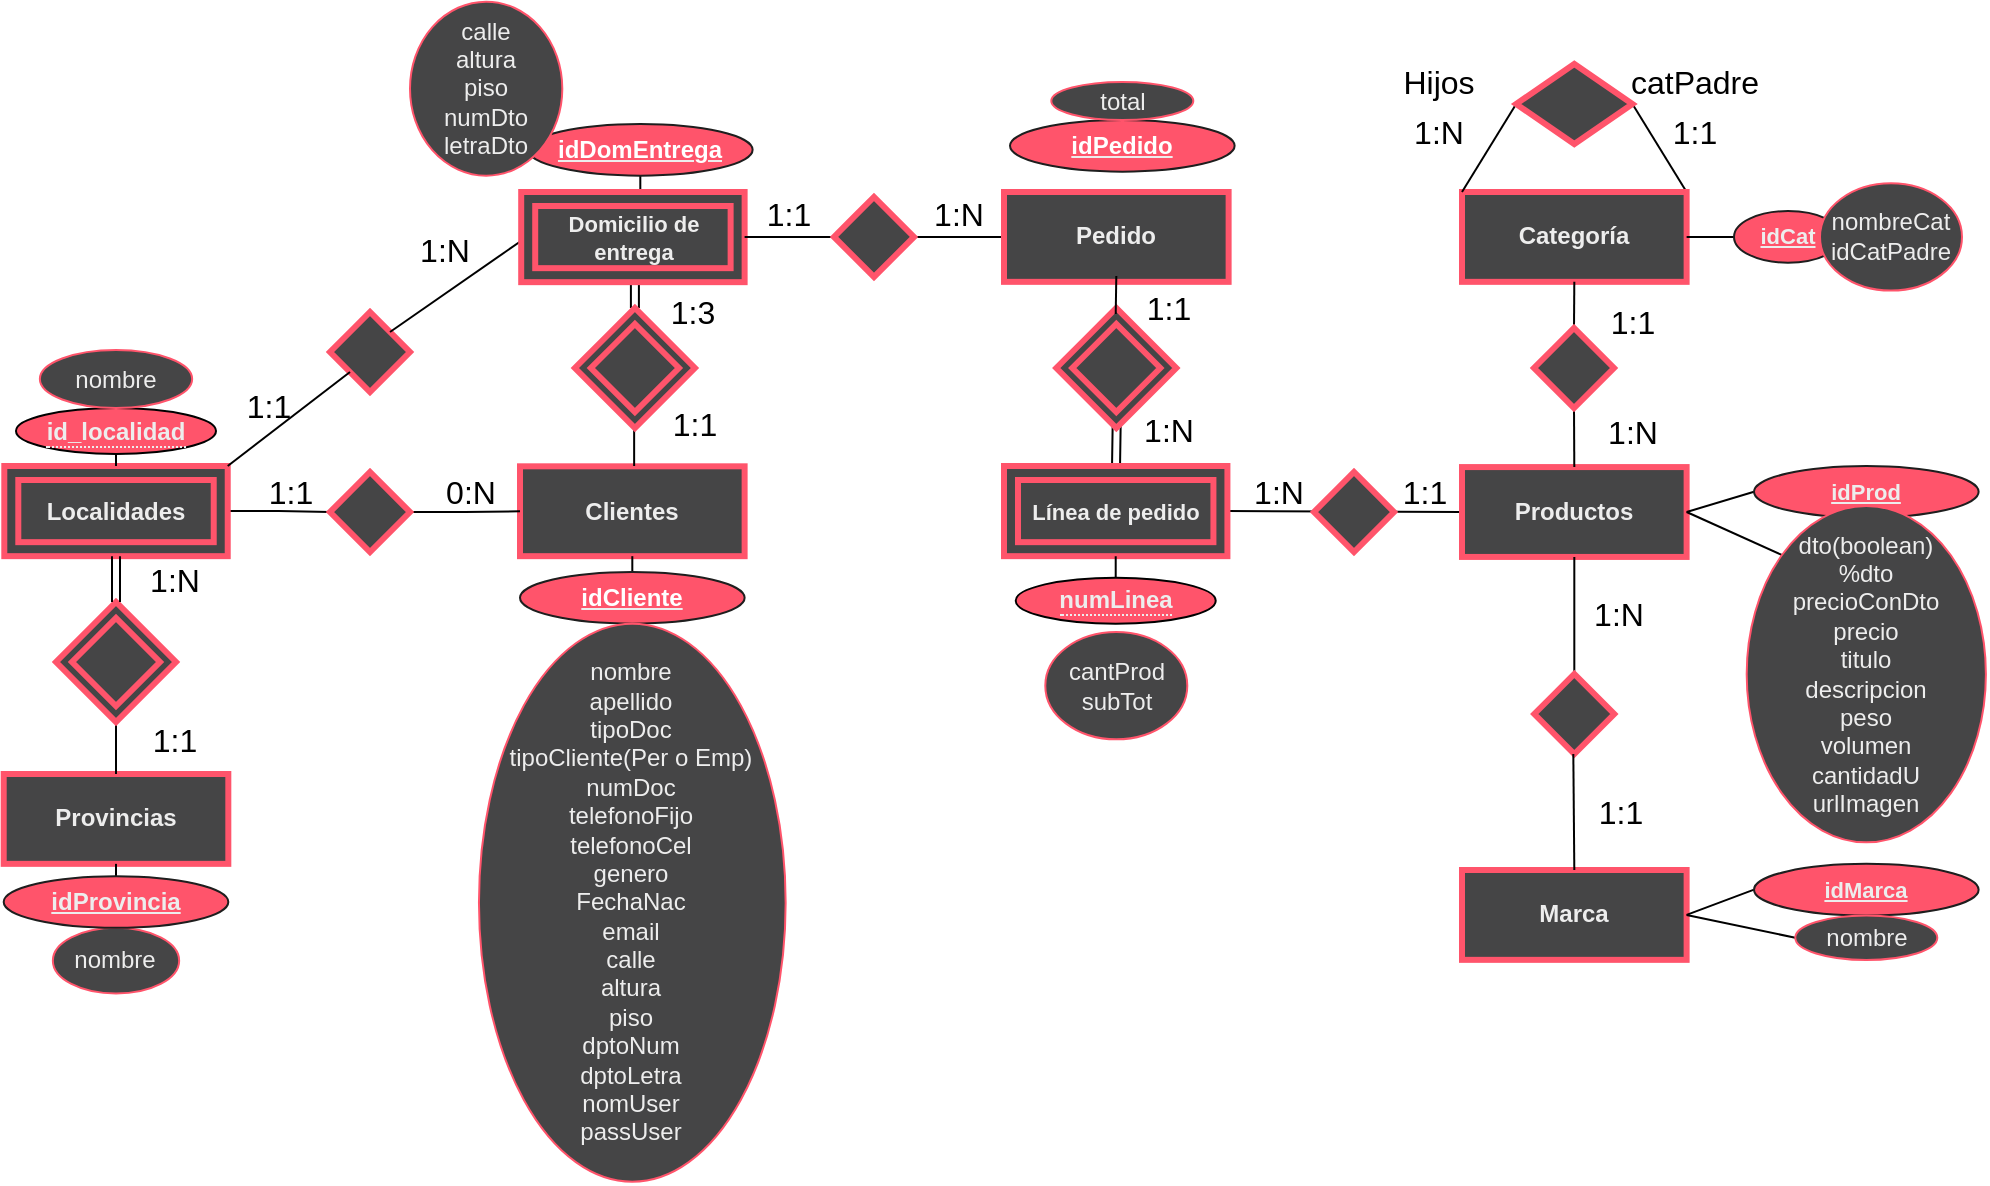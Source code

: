 <mxfile version="23.1.6" type="device">
  <diagram name="Page-1" id="M2evLXgnjlJVbUhyEMC4">
    <mxGraphModel dx="1311" dy="666" grid="0" gridSize="10" guides="1" tooltips="1" connect="1" arrows="1" fold="1" page="1" pageScale="1" pageWidth="1100" pageHeight="850" math="0" shadow="0">
      <root>
        <mxCell id="0" />
        <mxCell id="1" parent="0" />
        <mxCell id="ZMrxLnszQIQ_OBdzlYmU-119" style="edgeStyle=none;rounded=0;orthogonalLoop=1;jettySize=auto;html=1;exitX=0;exitY=0.5;exitDx=0;exitDy=0;entryX=1;entryY=0.5;entryDx=0;entryDy=0;strokeColor=default;strokeWidth=1;align=center;verticalAlign=middle;fontFamily=Helvetica;fontSize=11;fontColor=#EDEDED;fontStyle=4;labelBackgroundColor=none;endArrow=none;" edge="1" parent="1" source="ZMrxLnszQIQ_OBdzlYmU-66" target="ZMrxLnszQIQ_OBdzlYmU-106">
          <mxGeometry relative="1" as="geometry" />
        </mxCell>
        <mxCell id="ZMrxLnszQIQ_OBdzlYmU-110" value="" style="shape=link;html=1;rounded=0;strokeWidth=1;endArrow=none;endFill=0;exitX=0.5;exitY=0;exitDx=0;exitDy=0;entryX=0.5;entryY=1;entryDx=0;entryDy=0;" edge="1" parent="1">
          <mxGeometry relative="1" as="geometry">
            <mxPoint x="590" y="246" as="sourcePoint" />
            <mxPoint x="590.45" y="217" as="targetPoint" />
          </mxGeometry>
        </mxCell>
        <mxCell id="ZMrxLnszQIQ_OBdzlYmU-105" value="" style="shape=link;html=1;rounded=0;strokeWidth=1;endArrow=none;endFill=0;exitX=0.5;exitY=0;exitDx=0;exitDy=0;entryX=0.5;entryY=1;entryDx=0;entryDy=0;" edge="1" parent="1" source="ZMrxLnszQIQ_OBdzlYmU-104">
          <mxGeometry relative="1" as="geometry">
            <mxPoint x="450.45" y="226" as="sourcePoint" />
            <mxPoint x="349.45" y="137" as="targetPoint" />
          </mxGeometry>
        </mxCell>
        <mxCell id="ZMrxLnszQIQ_OBdzlYmU-12" value="Clientes" style="whiteSpace=wrap;html=1;align=center;labelBackgroundColor=none;fillColor=#454546;strokeWidth=3;fontStyle=1;strokeColor=#FF546B;fontColor=#EDEDED;perimeterSpacing=0;rounded=1;arcSize=0;" vertex="1" parent="1">
          <mxGeometry x="292" y="245.16" width="112.308" height="44.923" as="geometry" />
        </mxCell>
        <mxCell id="ZMrxLnszQIQ_OBdzlYmU-107" style="edgeStyle=none;rounded=0;orthogonalLoop=1;jettySize=auto;html=1;exitX=0.5;exitY=0;exitDx=0;exitDy=0;entryX=0.5;entryY=1;entryDx=0;entryDy=0;strokeColor=default;strokeWidth=1;align=center;verticalAlign=middle;fontFamily=Helvetica;fontSize=11;fontColor=#EDEDED;fontStyle=4;labelBackgroundColor=none;endArrow=none;" edge="1" parent="1" source="ZMrxLnszQIQ_OBdzlYmU-14" target="ZMrxLnszQIQ_OBdzlYmU-12">
          <mxGeometry relative="1" as="geometry" />
        </mxCell>
        <mxCell id="ZMrxLnszQIQ_OBdzlYmU-14" value="&lt;b&gt;&lt;font color=&quot;#ffffff&quot;&gt;idCliente&lt;/font&gt;&lt;/b&gt;" style="ellipse;whiteSpace=wrap;html=1;align=center;fontStyle=4;fillColor=#FF546B;strokeColor=#1E1E1E;fontColor=#EDEDED;" vertex="1" parent="1">
          <mxGeometry x="292" y="298" width="112.308" height="25.831" as="geometry" />
        </mxCell>
        <mxCell id="ZMrxLnszQIQ_OBdzlYmU-15" value="nombre&lt;br&gt;apellido&lt;br&gt;tipoDoc&lt;br&gt;tipoCliente(Per o Emp)&lt;br&gt;numDoc&lt;br&gt;telefonoFijo&lt;br&gt;telefonoCel&lt;br&gt;genero&lt;br&gt;FechaNac&lt;br&gt;email&lt;br&gt;calle&lt;br&gt;altura&lt;div&gt;piso&lt;/div&gt;&lt;div&gt;dptoNum&lt;/div&gt;&lt;div&gt;dptoLetra&lt;/div&gt;&lt;div&gt;nomUser&lt;/div&gt;&lt;div&gt;passUser&lt;/div&gt;" style="ellipse;whiteSpace=wrap;html=1;align=center;labelBackgroundColor=none;fillColor=#454546;strokeColor=#FF546B;fontColor=#EDEDED;labelBorderColor=none;strokeWidth=1;" vertex="1" parent="1">
          <mxGeometry x="271.48" y="323.83" width="153.35" height="279.04" as="geometry" />
        </mxCell>
        <mxCell id="ZMrxLnszQIQ_OBdzlYmU-16" value="Provincias" style="whiteSpace=wrap;html=1;align=center;labelBackgroundColor=none;fillColor=#454546;strokeWidth=3;fontStyle=1;strokeColor=#FF546B;fontColor=#EDEDED;perimeterSpacing=0;rounded=1;arcSize=0;" vertex="1" parent="1">
          <mxGeometry x="33.85" y="399" width="112.308" height="44.923" as="geometry" />
        </mxCell>
        <mxCell id="ZMrxLnszQIQ_OBdzlYmU-32" style="edgeStyle=orthogonalEdgeStyle;rounded=0;orthogonalLoop=1;jettySize=auto;html=1;exitX=1;exitY=0.5;exitDx=0;exitDy=0;entryX=0;entryY=0.5;entryDx=0;entryDy=0;endArrow=none;endFill=0;" edge="1" parent="1" source="ZMrxLnszQIQ_OBdzlYmU-17" target="ZMrxLnszQIQ_OBdzlYmU-31">
          <mxGeometry relative="1" as="geometry" />
        </mxCell>
        <mxCell id="ZMrxLnszQIQ_OBdzlYmU-17" value="Localidades" style="shape=ext;margin=3;double=1;whiteSpace=wrap;html=1;align=center;fillColor=#454546;strokeWidth=3;fontStyle=1;strokeColor=#FF546B;fontColor=#EDEDED;labelBackgroundColor=none;rounded=1;arcSize=0;" vertex="1" parent="1">
          <mxGeometry x="34.15" y="245" width="111.71" height="45.08" as="geometry" />
        </mxCell>
        <mxCell id="ZMrxLnszQIQ_OBdzlYmU-27" style="edgeStyle=orthogonalEdgeStyle;rounded=0;orthogonalLoop=1;jettySize=auto;html=1;exitX=0.5;exitY=1;exitDx=0;exitDy=0;entryX=0.5;entryY=0;entryDx=0;entryDy=0;endArrow=none;endFill=0;" edge="1" parent="1" source="ZMrxLnszQIQ_OBdzlYmU-18" target="ZMrxLnszQIQ_OBdzlYmU-16">
          <mxGeometry relative="1" as="geometry" />
        </mxCell>
        <mxCell id="ZMrxLnszQIQ_OBdzlYmU-18" value="" style="shape=rhombus;perimeter=rhombusPerimeter;whiteSpace=wrap;html=1;align=center;labelBackgroundColor=none;fillColor=#454546;fontStyle=1;strokeColor=#FF546B;fontColor=#EDEDED;strokeWidth=3;rounded=1;arcSize=0;double=1;" vertex="1" parent="1">
          <mxGeometry x="60" y="313" width="60" height="60" as="geometry" />
        </mxCell>
        <mxCell id="ZMrxLnszQIQ_OBdzlYmU-24" style="edgeStyle=orthogonalEdgeStyle;rounded=0;orthogonalLoop=1;jettySize=auto;html=1;exitX=0.5;exitY=1;exitDx=0;exitDy=0;entryX=0.5;entryY=0;entryDx=0;entryDy=0;endArrow=none;endFill=0;" edge="1" parent="1" source="ZMrxLnszQIQ_OBdzlYmU-19" target="ZMrxLnszQIQ_OBdzlYmU-17">
          <mxGeometry relative="1" as="geometry" />
        </mxCell>
        <mxCell id="ZMrxLnszQIQ_OBdzlYmU-19" value="&lt;span style=&quot;border-bottom: 1px dotted&quot;&gt;&lt;b&gt;id_localidad&lt;/b&gt;&lt;/span&gt;" style="ellipse;html=1;align=center;overflow=visible;noLabel=0;labelBackgroundColor=none;labelBorderColor=none;whiteSpace=wrap;fillColor=#FF546B;strokeColor=#000000;fontStyle=0;fontColor=#EDEDED;labelPosition=center;verticalLabelPosition=middle;verticalAlign=middle;" vertex="1" parent="1">
          <mxGeometry x="40" y="216" width="100" height="23" as="geometry" />
        </mxCell>
        <mxCell id="ZMrxLnszQIQ_OBdzlYmU-20" value="nombre" style="ellipse;whiteSpace=wrap;html=1;align=center;labelBackgroundColor=none;fillColor=#454546;strokeColor=#FF546B;fontColor=#EDEDED;labelBorderColor=none;strokeWidth=1;" vertex="1" parent="1">
          <mxGeometry x="58.43" y="475.91" width="63.15" height="32.83" as="geometry" />
        </mxCell>
        <mxCell id="ZMrxLnszQIQ_OBdzlYmU-23" style="edgeStyle=orthogonalEdgeStyle;rounded=0;orthogonalLoop=1;jettySize=auto;html=1;exitX=0.5;exitY=0;exitDx=0;exitDy=0;entryX=0.5;entryY=1;entryDx=0;entryDy=0;endArrow=none;endFill=0;" edge="1" parent="1" source="ZMrxLnszQIQ_OBdzlYmU-21" target="ZMrxLnszQIQ_OBdzlYmU-16">
          <mxGeometry relative="1" as="geometry" />
        </mxCell>
        <mxCell id="ZMrxLnszQIQ_OBdzlYmU-21" value="&lt;b&gt;idProvincia&lt;/b&gt;" style="ellipse;whiteSpace=wrap;html=1;align=center;fontStyle=4;fillColor=#FF546B;strokeColor=#1E1E1E;fontColor=#EDEDED;" vertex="1" parent="1">
          <mxGeometry x="33.85" y="450.08" width="112.308" height="25.831" as="geometry" />
        </mxCell>
        <mxCell id="ZMrxLnszQIQ_OBdzlYmU-22" value="nombre" style="ellipse;whiteSpace=wrap;html=1;align=center;labelBackgroundColor=none;fillColor=#454546;strokeColor=#FF546B;fontColor=#EDEDED;labelBorderColor=none;strokeWidth=1;" vertex="1" parent="1">
          <mxGeometry x="51.93" y="187" width="76.15" height="29" as="geometry" />
        </mxCell>
        <mxCell id="ZMrxLnszQIQ_OBdzlYmU-25" value="" style="shape=link;html=1;rounded=0;strokeWidth=1;endArrow=none;endFill=0;exitX=0.5;exitY=0;exitDx=0;exitDy=0;entryX=0.5;entryY=1;entryDx=0;entryDy=0;" edge="1" parent="1" source="ZMrxLnszQIQ_OBdzlYmU-18" target="ZMrxLnszQIQ_OBdzlYmU-17">
          <mxGeometry relative="1" as="geometry">
            <mxPoint x="191" y="379" as="sourcePoint" />
            <mxPoint x="351" y="379" as="targetPoint" />
          </mxGeometry>
        </mxCell>
        <mxCell id="ZMrxLnszQIQ_OBdzlYmU-26" value="1:N" style="text;html=1;align=center;verticalAlign=middle;resizable=0;points=[];autosize=1;fontSize=16;" vertex="1" parent="1">
          <mxGeometry x="97" y="286" width="43" height="31" as="geometry" />
        </mxCell>
        <mxCell id="ZMrxLnszQIQ_OBdzlYmU-28" value="1:1" style="text;html=1;align=center;verticalAlign=middle;resizable=0;points=[];autosize=1;fontSize=16;" vertex="1" parent="1">
          <mxGeometry x="99" y="366" width="40" height="31" as="geometry" />
        </mxCell>
        <mxCell id="ZMrxLnszQIQ_OBdzlYmU-29" value="0:N" style="text;html=1;align=center;verticalAlign=middle;resizable=0;points=[];autosize=1;fontSize=16;" vertex="1" parent="1">
          <mxGeometry x="245" y="242" width="43" height="31" as="geometry" />
        </mxCell>
        <mxCell id="ZMrxLnszQIQ_OBdzlYmU-30" value="1:1" style="text;html=1;align=center;verticalAlign=middle;resizable=0;points=[];autosize=1;fontSize=16;" vertex="1" parent="1">
          <mxGeometry x="157" y="242" width="40" height="31" as="geometry" />
        </mxCell>
        <mxCell id="ZMrxLnszQIQ_OBdzlYmU-33" style="edgeStyle=orthogonalEdgeStyle;rounded=0;orthogonalLoop=1;jettySize=auto;html=1;exitX=1;exitY=0.5;exitDx=0;exitDy=0;entryX=0;entryY=0.5;entryDx=0;entryDy=0;endArrow=none;endFill=0;" edge="1" parent="1" source="ZMrxLnszQIQ_OBdzlYmU-31" target="ZMrxLnszQIQ_OBdzlYmU-12">
          <mxGeometry relative="1" as="geometry" />
        </mxCell>
        <mxCell id="ZMrxLnszQIQ_OBdzlYmU-31" value="" style="shape=rhombus;perimeter=rhombusPerimeter;whiteSpace=wrap;html=1;align=center;labelBackgroundColor=none;fillColor=#454546;fontStyle=1;strokeColor=#FF546B;fontColor=#EDEDED;strokeWidth=3;rounded=1;arcSize=0;" vertex="1" parent="1">
          <mxGeometry x="197" y="248" width="40" height="40" as="geometry" />
        </mxCell>
        <mxCell id="ZMrxLnszQIQ_OBdzlYmU-42" style="edgeStyle=orthogonalEdgeStyle;rounded=0;orthogonalLoop=1;jettySize=auto;html=1;exitX=0.5;exitY=1;exitDx=0;exitDy=0;entryX=0.5;entryY=0;entryDx=0;entryDy=0;endArrow=none;endFill=0;" edge="1" parent="1">
          <mxGeometry relative="1" as="geometry">
            <mxPoint x="349.07" y="245" as="targetPoint" />
            <mxPoint x="349.07" y="219" as="sourcePoint" />
          </mxGeometry>
        </mxCell>
        <mxCell id="ZMrxLnszQIQ_OBdzlYmU-47" value="1:1" style="text;html=1;align=center;verticalAlign=middle;resizable=0;points=[];autosize=1;fontSize=16;" vertex="1" parent="1">
          <mxGeometry x="358.57" y="208" width="40" height="31" as="geometry" />
        </mxCell>
        <mxCell id="ZMrxLnszQIQ_OBdzlYmU-50" value="" style="shape=rhombus;perimeter=rhombusPerimeter;whiteSpace=wrap;html=1;align=center;labelBackgroundColor=none;fillColor=#454546;fontStyle=1;strokeColor=#FF546B;fontColor=#EDEDED;strokeWidth=3;rounded=1;arcSize=0;" vertex="1" parent="1">
          <mxGeometry x="197" y="168" width="40" height="40" as="geometry" />
        </mxCell>
        <mxCell id="ZMrxLnszQIQ_OBdzlYmU-53" value="" style="endArrow=none;html=1;strokeWidth=1;rounded=0;entryX=0;entryY=1;entryDx=0;entryDy=0;exitX=1;exitY=0;exitDx=0;exitDy=0;" edge="1" parent="1" source="ZMrxLnszQIQ_OBdzlYmU-50">
          <mxGeometry width="50" height="50" relative="1" as="geometry">
            <mxPoint x="77" y="123" as="sourcePoint" />
            <mxPoint x="293.22" y="132.0" as="targetPoint" />
          </mxGeometry>
        </mxCell>
        <mxCell id="ZMrxLnszQIQ_OBdzlYmU-54" value="" style="endArrow=none;html=1;strokeWidth=1;rounded=0;entryX=0;entryY=1;entryDx=0;entryDy=0;exitX=1;exitY=0;exitDx=0;exitDy=0;" edge="1" parent="1" source="ZMrxLnszQIQ_OBdzlYmU-17" target="ZMrxLnszQIQ_OBdzlYmU-50">
          <mxGeometry width="50" height="50" relative="1" as="geometry">
            <mxPoint x="245" y="179" as="sourcePoint" />
            <mxPoint x="303" y="142" as="targetPoint" />
          </mxGeometry>
        </mxCell>
        <mxCell id="ZMrxLnszQIQ_OBdzlYmU-58" value="1:1" style="text;html=1;align=center;verticalAlign=middle;resizable=0;points=[];autosize=1;fontSize=16;" vertex="1" parent="1">
          <mxGeometry x="145.86" y="199" width="40" height="31" as="geometry" />
        </mxCell>
        <mxCell id="ZMrxLnszQIQ_OBdzlYmU-59" value="1:N" style="text;html=1;align=center;verticalAlign=middle;resizable=0;points=[];autosize=1;fontSize=16;" vertex="1" parent="1">
          <mxGeometry x="232" y="121.92" width="43" height="31" as="geometry" />
        </mxCell>
        <mxCell id="ZMrxLnszQIQ_OBdzlYmU-60" value="1:3" style="text;html=1;align=center;verticalAlign=middle;resizable=0;points=[];autosize=1;fontSize=16;" vertex="1" parent="1">
          <mxGeometry x="358.07" y="152.92" width="40" height="31" as="geometry" />
        </mxCell>
        <mxCell id="ZMrxLnszQIQ_OBdzlYmU-65" style="edgeStyle=none;rounded=0;orthogonalLoop=1;jettySize=auto;html=1;exitX=0.5;exitY=1;exitDx=0;exitDy=0;entryX=0.5;entryY=0;entryDx=0;entryDy=0;strokeColor=default;strokeWidth=1;align=center;verticalAlign=middle;fontFamily=Helvetica;fontSize=11;fontColor=default;labelBackgroundColor=default;endArrow=none;" edge="1" parent="1" source="ZMrxLnszQIQ_OBdzlYmU-63">
          <mxGeometry relative="1" as="geometry">
            <mxPoint x="352.154" y="108" as="targetPoint" />
          </mxGeometry>
        </mxCell>
        <mxCell id="ZMrxLnszQIQ_OBdzlYmU-63" value="&lt;b&gt;&lt;font color=&quot;#ffffff&quot;&gt;idDomEntrega&lt;/font&gt;&lt;/b&gt;" style="ellipse;whiteSpace=wrap;html=1;align=center;fontStyle=4;fillColor=#FF546B;strokeColor=#1E1E1E;fontColor=#EDEDED;" vertex="1" parent="1">
          <mxGeometry x="296" y="74" width="112.308" height="25.831" as="geometry" />
        </mxCell>
        <mxCell id="ZMrxLnszQIQ_OBdzlYmU-64" value="calle&lt;br&gt;altura&lt;br&gt;piso&lt;br&gt;numDto&lt;br&gt;letraDto" style="ellipse;whiteSpace=wrap;html=1;align=center;labelBackgroundColor=none;fillColor=#454546;strokeColor=#FF546B;fontColor=#EDEDED;labelBorderColor=none;strokeWidth=1;" vertex="1" parent="1">
          <mxGeometry x="237" y="12.83" width="76.15" height="87" as="geometry" />
        </mxCell>
        <mxCell id="ZMrxLnszQIQ_OBdzlYmU-66" value="Productos" style="whiteSpace=wrap;html=1;align=center;labelBackgroundColor=none;fillColor=#454546;strokeWidth=3;fontStyle=1;strokeColor=#FF546B;fontColor=#EDEDED;perimeterSpacing=0;rounded=1;arcSize=0;" vertex="1" parent="1">
          <mxGeometry x="763" y="245.54" width="112.308" height="44.923" as="geometry" />
        </mxCell>
        <mxCell id="ZMrxLnszQIQ_OBdzlYmU-97" style="edgeStyle=none;rounded=0;orthogonalLoop=1;jettySize=auto;html=1;exitX=0;exitY=0.5;exitDx=0;exitDy=0;entryX=1;entryY=0.5;entryDx=0;entryDy=0;strokeColor=default;strokeWidth=1;align=center;verticalAlign=middle;fontFamily=Helvetica;fontSize=11;fontColor=#EDEDED;fontStyle=4;labelBackgroundColor=none;endArrow=none;" edge="1" parent="1" source="ZMrxLnszQIQ_OBdzlYmU-67" target="ZMrxLnszQIQ_OBdzlYmU-66">
          <mxGeometry relative="1" as="geometry" />
        </mxCell>
        <mxCell id="ZMrxLnszQIQ_OBdzlYmU-67" value="&lt;b&gt;idProd&lt;/b&gt;" style="ellipse;whiteSpace=wrap;html=1;align=center;fontStyle=4;fillColor=#FF546B;strokeColor=#1E1E1E;fontColor=#EDEDED;fontFamily=Helvetica;fontSize=11;labelBackgroundColor=none;" vertex="1" parent="1">
          <mxGeometry x="909" y="245" width="112.308" height="25.831" as="geometry" />
        </mxCell>
        <mxCell id="ZMrxLnszQIQ_OBdzlYmU-73" style="edgeStyle=none;rounded=0;orthogonalLoop=1;jettySize=auto;html=1;exitX=1;exitY=0;exitDx=0;exitDy=0;entryX=1;entryY=0.5;entryDx=0;entryDy=0;strokeColor=default;strokeWidth=1;align=center;verticalAlign=middle;fontFamily=Helvetica;fontSize=11;fontColor=#EDEDED;fontStyle=4;labelBackgroundColor=none;endArrow=none;" edge="1" parent="1" source="ZMrxLnszQIQ_OBdzlYmU-68" target="ZMrxLnszQIQ_OBdzlYmU-70">
          <mxGeometry relative="1" as="geometry" />
        </mxCell>
        <mxCell id="ZMrxLnszQIQ_OBdzlYmU-68" value="Categoría" style="whiteSpace=wrap;html=1;align=center;labelBackgroundColor=none;fillColor=#454546;strokeWidth=3;fontStyle=1;strokeColor=#FF546B;fontColor=#EDEDED;perimeterSpacing=0;rounded=1;arcSize=0;" vertex="1" parent="1">
          <mxGeometry x="763" y="108.0" width="112.308" height="44.923" as="geometry" />
        </mxCell>
        <mxCell id="ZMrxLnszQIQ_OBdzlYmU-74" style="edgeStyle=none;rounded=0;orthogonalLoop=1;jettySize=auto;html=1;exitX=0;exitY=0.5;exitDx=0;exitDy=0;entryX=0;entryY=0;entryDx=0;entryDy=0;strokeColor=default;strokeWidth=1;align=center;verticalAlign=middle;fontFamily=Helvetica;fontSize=11;fontColor=#EDEDED;fontStyle=4;labelBackgroundColor=none;endArrow=none;" edge="1" parent="1" source="ZMrxLnszQIQ_OBdzlYmU-70" target="ZMrxLnszQIQ_OBdzlYmU-68">
          <mxGeometry relative="1" as="geometry" />
        </mxCell>
        <mxCell id="ZMrxLnszQIQ_OBdzlYmU-70" value="" style="shape=rhombus;perimeter=rhombusPerimeter;whiteSpace=wrap;html=1;align=center;labelBackgroundColor=none;fillColor=#454546;fontStyle=1;strokeColor=#FF546B;fontColor=#EDEDED;strokeWidth=3;rounded=1;arcSize=0;" vertex="1" parent="1">
          <mxGeometry x="790.08" y="44" width="58.15" height="40" as="geometry" />
        </mxCell>
        <mxCell id="ZMrxLnszQIQ_OBdzlYmU-82" style="edgeStyle=none;rounded=0;orthogonalLoop=1;jettySize=auto;html=1;exitX=0;exitY=0.5;exitDx=0;exitDy=0;entryX=1;entryY=0.5;entryDx=0;entryDy=0;strokeColor=default;strokeWidth=1;align=center;verticalAlign=middle;fontFamily=Helvetica;fontSize=11;fontColor=#EDEDED;fontStyle=4;labelBackgroundColor=none;endArrow=none;" edge="1" parent="1" source="ZMrxLnszQIQ_OBdzlYmU-71" target="ZMrxLnszQIQ_OBdzlYmU-68">
          <mxGeometry relative="1" as="geometry" />
        </mxCell>
        <mxCell id="ZMrxLnszQIQ_OBdzlYmU-71" value="&lt;b&gt;idCat&lt;/b&gt;" style="ellipse;whiteSpace=wrap;html=1;align=center;fontStyle=4;fillColor=#FF546B;strokeColor=#1E1E1E;fontColor=#EDEDED;verticalAlign=middle;fontFamily=Helvetica;fontSize=11;labelBackgroundColor=none;" vertex="1" parent="1">
          <mxGeometry x="899" y="117.54" width="54" height="25.83" as="geometry" />
        </mxCell>
        <mxCell id="ZMrxLnszQIQ_OBdzlYmU-75" value="1:1" style="text;html=1;align=center;verticalAlign=middle;resizable=0;points=[];autosize=1;fontSize=16;" vertex="1" parent="1">
          <mxGeometry x="859" y="62.0" width="40" height="31" as="geometry" />
        </mxCell>
        <mxCell id="ZMrxLnszQIQ_OBdzlYmU-78" value="nombreCat&lt;br&gt;idCatPadre" style="ellipse;whiteSpace=wrap;html=1;align=center;labelBackgroundColor=none;fillColor=#454546;strokeColor=#FF546B;fontColor=#EDEDED;labelBorderColor=none;strokeWidth=1;" vertex="1" parent="1">
          <mxGeometry x="942" y="103.63" width="71" height="53.66" as="geometry" />
        </mxCell>
        <mxCell id="ZMrxLnszQIQ_OBdzlYmU-79" value="1:N" style="text;html=1;align=center;verticalAlign=middle;resizable=0;points=[];autosize=1;fontSize=16;" vertex="1" parent="1">
          <mxGeometry x="729" y="62.0" width="43" height="31" as="geometry" />
        </mxCell>
        <mxCell id="ZMrxLnszQIQ_OBdzlYmU-80" value="catPadre" style="text;html=1;align=center;verticalAlign=middle;resizable=0;points=[];autosize=1;fontSize=16;" vertex="1" parent="1">
          <mxGeometry x="838" y="37.0" width="82" height="31" as="geometry" />
        </mxCell>
        <mxCell id="ZMrxLnszQIQ_OBdzlYmU-81" value="Hijos" style="text;html=1;align=center;verticalAlign=middle;resizable=0;points=[];autosize=1;fontSize=16;" vertex="1" parent="1">
          <mxGeometry x="723.5" y="37.0" width="54" height="31" as="geometry" />
        </mxCell>
        <mxCell id="ZMrxLnszQIQ_OBdzlYmU-86" style="edgeStyle=none;rounded=0;orthogonalLoop=1;jettySize=auto;html=1;exitX=0.5;exitY=1;exitDx=0;exitDy=0;entryX=0.5;entryY=0;entryDx=0;entryDy=0;strokeColor=default;strokeWidth=1;align=center;verticalAlign=middle;fontFamily=Helvetica;fontSize=11;fontColor=#EDEDED;fontStyle=4;labelBackgroundColor=none;endArrow=none;" edge="1" parent="1" source="ZMrxLnszQIQ_OBdzlYmU-83" target="ZMrxLnszQIQ_OBdzlYmU-66">
          <mxGeometry relative="1" as="geometry" />
        </mxCell>
        <mxCell id="ZMrxLnszQIQ_OBdzlYmU-87" style="edgeStyle=none;rounded=0;orthogonalLoop=1;jettySize=auto;html=1;exitX=0.5;exitY=0;exitDx=0;exitDy=0;entryX=0.5;entryY=1;entryDx=0;entryDy=0;strokeColor=default;strokeWidth=1;align=center;verticalAlign=middle;fontFamily=Helvetica;fontSize=11;fontColor=#EDEDED;fontStyle=4;labelBackgroundColor=none;endArrow=none;" edge="1" parent="1" source="ZMrxLnszQIQ_OBdzlYmU-83" target="ZMrxLnszQIQ_OBdzlYmU-68">
          <mxGeometry relative="1" as="geometry" />
        </mxCell>
        <mxCell id="ZMrxLnszQIQ_OBdzlYmU-83" value="" style="shape=rhombus;perimeter=rhombusPerimeter;whiteSpace=wrap;html=1;align=center;labelBackgroundColor=none;fillColor=#454546;fontStyle=1;strokeColor=#FF546B;fontColor=#EDEDED;strokeWidth=3;rounded=1;arcSize=0;verticalAlign=middle;fontFamily=Helvetica;fontSize=11;" vertex="1" parent="1">
          <mxGeometry x="799" y="176" width="40" height="40" as="geometry" />
        </mxCell>
        <mxCell id="ZMrxLnszQIQ_OBdzlYmU-84" value="1:1" style="text;html=1;align=center;verticalAlign=middle;resizable=0;points=[];autosize=1;fontSize=16;" vertex="1" parent="1">
          <mxGeometry x="827.5" y="157.29" width="40" height="31" as="geometry" />
        </mxCell>
        <mxCell id="ZMrxLnszQIQ_OBdzlYmU-85" value="1:N" style="text;html=1;align=center;verticalAlign=middle;resizable=0;points=[];autosize=1;fontSize=16;" vertex="1" parent="1">
          <mxGeometry x="826" y="212" width="43" height="31" as="geometry" />
        </mxCell>
        <mxCell id="ZMrxLnszQIQ_OBdzlYmU-98" style="edgeStyle=none;rounded=0;orthogonalLoop=1;jettySize=auto;html=1;exitX=0;exitY=0;exitDx=0;exitDy=0;entryX=1;entryY=0.5;entryDx=0;entryDy=0;strokeColor=default;strokeWidth=1;align=center;verticalAlign=middle;fontFamily=Helvetica;fontSize=11;fontColor=#EDEDED;fontStyle=4;labelBackgroundColor=none;endArrow=none;" edge="1" parent="1" source="ZMrxLnszQIQ_OBdzlYmU-88" target="ZMrxLnszQIQ_OBdzlYmU-66">
          <mxGeometry relative="1" as="geometry" />
        </mxCell>
        <mxCell id="ZMrxLnszQIQ_OBdzlYmU-88" value="dto(boolean)&lt;div&gt;%dto&lt;/div&gt;&lt;div&gt;precioConDto&lt;/div&gt;&lt;div&gt;precio&lt;/div&gt;&lt;div&gt;titulo&lt;/div&gt;&lt;div&gt;descripcion&lt;/div&gt;&lt;div&gt;peso&lt;/div&gt;&lt;div&gt;volumen&lt;/div&gt;&lt;div&gt;cantidadU&lt;/div&gt;&lt;div&gt;urlImagen&lt;/div&gt;" style="ellipse;whiteSpace=wrap;html=1;align=center;labelBackgroundColor=none;fillColor=#454546;strokeColor=#FF546B;fontColor=#EDEDED;labelBorderColor=none;strokeWidth=1;" vertex="1" parent="1">
          <mxGeometry x="905.35" y="265" width="119.6" height="168.17" as="geometry" />
        </mxCell>
        <mxCell id="ZMrxLnszQIQ_OBdzlYmU-89" value="Marca" style="whiteSpace=wrap;html=1;align=center;labelBackgroundColor=none;fillColor=#454546;strokeWidth=3;fontStyle=1;strokeColor=#FF546B;fontColor=#EDEDED;perimeterSpacing=0;rounded=1;arcSize=0;" vertex="1" parent="1">
          <mxGeometry x="763" y="447" width="112.308" height="44.923" as="geometry" />
        </mxCell>
        <mxCell id="ZMrxLnszQIQ_OBdzlYmU-99" style="edgeStyle=none;rounded=0;orthogonalLoop=1;jettySize=auto;html=1;exitX=0;exitY=0.5;exitDx=0;exitDy=0;entryX=1;entryY=0.5;entryDx=0;entryDy=0;strokeColor=default;strokeWidth=1;align=center;verticalAlign=middle;fontFamily=Helvetica;fontSize=11;fontColor=#EDEDED;fontStyle=4;labelBackgroundColor=none;endArrow=none;" edge="1" parent="1" source="ZMrxLnszQIQ_OBdzlYmU-90" target="ZMrxLnszQIQ_OBdzlYmU-89">
          <mxGeometry relative="1" as="geometry" />
        </mxCell>
        <mxCell id="ZMrxLnszQIQ_OBdzlYmU-90" value="&lt;b&gt;idMarca&lt;/b&gt;" style="ellipse;whiteSpace=wrap;html=1;align=center;fontStyle=4;fillColor=#FF546B;strokeColor=#1E1E1E;fontColor=#EDEDED;fontFamily=Helvetica;fontSize=11;labelBackgroundColor=none;" vertex="1" parent="1">
          <mxGeometry x="909" y="443.92" width="112.308" height="25.831" as="geometry" />
        </mxCell>
        <mxCell id="ZMrxLnszQIQ_OBdzlYmU-100" style="edgeStyle=none;rounded=0;orthogonalLoop=1;jettySize=auto;html=1;exitX=0;exitY=0.5;exitDx=0;exitDy=0;entryX=1;entryY=0.5;entryDx=0;entryDy=0;strokeColor=default;strokeWidth=1;align=center;verticalAlign=middle;fontFamily=Helvetica;fontSize=11;fontColor=#EDEDED;fontStyle=4;labelBackgroundColor=none;endArrow=none;" edge="1" parent="1" source="ZMrxLnszQIQ_OBdzlYmU-91" target="ZMrxLnszQIQ_OBdzlYmU-89">
          <mxGeometry relative="1" as="geometry" />
        </mxCell>
        <mxCell id="ZMrxLnszQIQ_OBdzlYmU-91" value="nombre" style="ellipse;whiteSpace=wrap;html=1;align=center;labelBackgroundColor=none;fillColor=#454546;strokeColor=#FF546B;fontColor=#EDEDED;labelBorderColor=none;strokeWidth=1;" vertex="1" parent="1">
          <mxGeometry x="929.65" y="469.75" width="71" height="22.25" as="geometry" />
        </mxCell>
        <mxCell id="ZMrxLnszQIQ_OBdzlYmU-93" style="edgeStyle=none;rounded=0;orthogonalLoop=1;jettySize=auto;html=1;exitX=0.5;exitY=0;exitDx=0;exitDy=0;entryX=0.5;entryY=1;entryDx=0;entryDy=0;strokeColor=default;strokeWidth=1;align=center;verticalAlign=middle;fontFamily=Helvetica;fontSize=11;fontColor=#EDEDED;fontStyle=4;labelBackgroundColor=none;endArrow=none;" edge="1" parent="1" source="ZMrxLnszQIQ_OBdzlYmU-92" target="ZMrxLnszQIQ_OBdzlYmU-66">
          <mxGeometry relative="1" as="geometry" />
        </mxCell>
        <mxCell id="ZMrxLnszQIQ_OBdzlYmU-92" value="" style="shape=rhombus;perimeter=rhombusPerimeter;whiteSpace=wrap;html=1;align=center;labelBackgroundColor=none;fillColor=#454546;fontStyle=1;strokeColor=#FF546B;fontColor=#EDEDED;strokeWidth=3;rounded=1;arcSize=0;verticalAlign=middle;fontFamily=Helvetica;fontSize=11;" vertex="1" parent="1">
          <mxGeometry x="799.15" y="349" width="40" height="40" as="geometry" />
        </mxCell>
        <mxCell id="ZMrxLnszQIQ_OBdzlYmU-94" value="1:N" style="text;html=1;align=center;verticalAlign=middle;resizable=0;points=[];autosize=1;fontSize=16;" vertex="1" parent="1">
          <mxGeometry x="819" y="303" width="43" height="31" as="geometry" />
        </mxCell>
        <mxCell id="ZMrxLnszQIQ_OBdzlYmU-95" style="edgeStyle=none;rounded=0;orthogonalLoop=1;jettySize=auto;html=1;exitX=0.5;exitY=0;exitDx=0;exitDy=0;entryX=0.5;entryY=1;entryDx=0;entryDy=0;strokeColor=default;strokeWidth=1;align=center;verticalAlign=middle;fontFamily=Helvetica;fontSize=11;fontColor=#EDEDED;fontStyle=4;labelBackgroundColor=none;endArrow=none;" edge="1" parent="1" source="ZMrxLnszQIQ_OBdzlYmU-89">
          <mxGeometry relative="1" as="geometry">
            <mxPoint x="818.66" y="448" as="sourcePoint" />
            <mxPoint x="818.66" y="389" as="targetPoint" />
          </mxGeometry>
        </mxCell>
        <mxCell id="ZMrxLnszQIQ_OBdzlYmU-96" value="1:1" style="text;html=1;align=center;verticalAlign=middle;resizable=0;points=[];autosize=1;fontSize=16;" vertex="1" parent="1">
          <mxGeometry x="822" y="402.17" width="40" height="31" as="geometry" />
        </mxCell>
        <mxCell id="ZMrxLnszQIQ_OBdzlYmU-123" style="edgeStyle=none;rounded=0;orthogonalLoop=1;jettySize=auto;html=1;exitX=0;exitY=0.5;exitDx=0;exitDy=0;entryX=1;entryY=0.5;entryDx=0;entryDy=0;strokeColor=default;strokeWidth=1;align=center;verticalAlign=middle;fontFamily=Helvetica;fontSize=11;fontColor=#EDEDED;fontStyle=4;labelBackgroundColor=none;endArrow=none;" edge="1" parent="1" source="ZMrxLnszQIQ_OBdzlYmU-101" target="ZMrxLnszQIQ_OBdzlYmU-122">
          <mxGeometry relative="1" as="geometry" />
        </mxCell>
        <mxCell id="ZMrxLnszQIQ_OBdzlYmU-101" value="Pedido" style="whiteSpace=wrap;html=1;align=center;labelBackgroundColor=none;fillColor=#454546;strokeWidth=3;fontStyle=1;strokeColor=#FF546B;fontColor=#EDEDED;perimeterSpacing=0;rounded=1;arcSize=0;" vertex="1" parent="1">
          <mxGeometry x="534" y="108.0" width="112.308" height="44.923" as="geometry" />
        </mxCell>
        <mxCell id="ZMrxLnszQIQ_OBdzlYmU-102" value="&lt;b&gt;&lt;font color=&quot;#ffffff&quot;&gt;idPedido&lt;/font&gt;&lt;/b&gt;" style="ellipse;whiteSpace=wrap;html=1;align=center;fontStyle=4;fillColor=#FF546B;strokeColor=#1E1E1E;fontColor=#EDEDED;" vertex="1" parent="1">
          <mxGeometry x="537" y="72" width="112.308" height="25.831" as="geometry" />
        </mxCell>
        <mxCell id="ZMrxLnszQIQ_OBdzlYmU-103" value="Domicilio de entrega" style="shape=ext;margin=3;double=1;whiteSpace=wrap;html=1;align=center;fillColor=#454546;strokeWidth=3;fontStyle=1;strokeColor=#FF546B;fontColor=#EDEDED;labelBackgroundColor=none;rounded=1;arcSize=0;verticalAlign=middle;fontFamily=Helvetica;fontSize=11;" vertex="1" parent="1">
          <mxGeometry x="292.6" y="108" width="111.71" height="45.08" as="geometry" />
        </mxCell>
        <mxCell id="ZMrxLnszQIQ_OBdzlYmU-104" value="" style="shape=rhombus;perimeter=rhombusPerimeter;whiteSpace=wrap;html=1;align=center;labelBackgroundColor=none;fillColor=#454546;fontStyle=1;strokeColor=#FF546B;fontColor=#EDEDED;strokeWidth=3;rounded=1;arcSize=0;double=1;" vertex="1" parent="1">
          <mxGeometry x="319.45" y="166" width="60" height="60" as="geometry" />
        </mxCell>
        <mxCell id="ZMrxLnszQIQ_OBdzlYmU-106" value="Línea de pedido" style="shape=ext;margin=3;double=1;whiteSpace=wrap;html=1;align=center;fillColor=#454546;strokeWidth=3;fontStyle=1;strokeColor=#FF546B;fontColor=#EDEDED;labelBackgroundColor=none;rounded=1;arcSize=0;verticalAlign=middle;fontFamily=Helvetica;fontSize=11;" vertex="1" parent="1">
          <mxGeometry x="534" y="245" width="111.71" height="45.08" as="geometry" />
        </mxCell>
        <mxCell id="ZMrxLnszQIQ_OBdzlYmU-108" value="" style="shape=rhombus;perimeter=rhombusPerimeter;whiteSpace=wrap;html=1;align=center;labelBackgroundColor=none;fillColor=#454546;fontStyle=1;strokeColor=#FF546B;fontColor=#EDEDED;strokeWidth=3;rounded=1;arcSize=0;verticalAlign=middle;fontFamily=Helvetica;fontSize=11;" vertex="1" parent="1">
          <mxGeometry x="689" y="248" width="40" height="40" as="geometry" />
        </mxCell>
        <mxCell id="ZMrxLnszQIQ_OBdzlYmU-109" value="" style="shape=rhombus;perimeter=rhombusPerimeter;whiteSpace=wrap;html=1;align=center;labelBackgroundColor=none;fillColor=#454546;fontStyle=1;strokeColor=#FF546B;fontColor=#EDEDED;strokeWidth=3;rounded=1;arcSize=0;double=1;" vertex="1" parent="1">
          <mxGeometry x="560.15" y="166" width="60" height="60" as="geometry" />
        </mxCell>
        <mxCell id="ZMrxLnszQIQ_OBdzlYmU-111" style="edgeStyle=orthogonalEdgeStyle;rounded=0;orthogonalLoop=1;jettySize=auto;html=1;exitX=0.5;exitY=1;exitDx=0;exitDy=0;endArrow=none;endFill=0;entryX=0.5;entryY=0;entryDx=0;entryDy=0;" edge="1" parent="1">
          <mxGeometry relative="1" as="geometry">
            <mxPoint x="589.855" y="169" as="targetPoint" />
            <mxPoint x="590.15" y="150" as="sourcePoint" />
          </mxGeometry>
        </mxCell>
        <mxCell id="ZMrxLnszQIQ_OBdzlYmU-112" value="1:1" style="text;html=1;align=center;verticalAlign=middle;resizable=0;points=[];autosize=1;fontSize=16;" vertex="1" parent="1">
          <mxGeometry x="596" y="150" width="40" height="31" as="geometry" />
        </mxCell>
        <mxCell id="ZMrxLnszQIQ_OBdzlYmU-113" value="1:N" style="text;html=1;align=center;verticalAlign=middle;resizable=0;points=[];autosize=1;fontSize=16;" vertex="1" parent="1">
          <mxGeometry x="594.5" y="211" width="43" height="31" as="geometry" />
        </mxCell>
        <mxCell id="ZMrxLnszQIQ_OBdzlYmU-115" style="edgeStyle=none;rounded=0;orthogonalLoop=1;jettySize=auto;html=1;exitX=0.5;exitY=0;exitDx=0;exitDy=0;entryX=0.5;entryY=1;entryDx=0;entryDy=0;strokeColor=default;strokeWidth=1;align=center;verticalAlign=middle;fontFamily=Helvetica;fontSize=11;fontColor=#EDEDED;fontStyle=4;labelBackgroundColor=none;endArrow=none;" edge="1" parent="1" source="ZMrxLnszQIQ_OBdzlYmU-114" target="ZMrxLnszQIQ_OBdzlYmU-106">
          <mxGeometry relative="1" as="geometry" />
        </mxCell>
        <mxCell id="ZMrxLnszQIQ_OBdzlYmU-114" value="&lt;span style=&quot;border-bottom: 1px dotted&quot;&gt;&lt;b&gt;numLinea&lt;/b&gt;&lt;/span&gt;" style="ellipse;html=1;align=center;overflow=visible;noLabel=0;labelBackgroundColor=none;labelBorderColor=none;whiteSpace=wrap;fillColor=#FF546B;strokeColor=#000000;fontStyle=0;fontColor=#EDEDED;labelPosition=center;verticalLabelPosition=middle;verticalAlign=middle;" vertex="1" parent="1">
          <mxGeometry x="539.86" y="300.83" width="100" height="23" as="geometry" />
        </mxCell>
        <mxCell id="ZMrxLnszQIQ_OBdzlYmU-116" value="cantProd&lt;div&gt;subTot&lt;/div&gt;" style="ellipse;whiteSpace=wrap;html=1;align=center;labelBackgroundColor=none;fillColor=#454546;strokeColor=#FF546B;fontColor=#EDEDED;labelBorderColor=none;strokeWidth=1;" vertex="1" parent="1">
          <mxGeometry x="554.65" y="328" width="71" height="53.66" as="geometry" />
        </mxCell>
        <mxCell id="ZMrxLnszQIQ_OBdzlYmU-117" value="1:N" style="text;html=1;align=center;verticalAlign=middle;resizable=0;points=[];autosize=1;fontSize=16;" vertex="1" parent="1">
          <mxGeometry x="649.31" y="242" width="43" height="31" as="geometry" />
        </mxCell>
        <mxCell id="ZMrxLnszQIQ_OBdzlYmU-118" value="1:1" style="text;html=1;align=center;verticalAlign=middle;resizable=0;points=[];autosize=1;fontSize=16;" vertex="1" parent="1">
          <mxGeometry x="723.5" y="242" width="40" height="31" as="geometry" />
        </mxCell>
        <mxCell id="ZMrxLnszQIQ_OBdzlYmU-120" value="total" style="ellipse;whiteSpace=wrap;html=1;align=center;labelBackgroundColor=none;fillColor=#454546;strokeColor=#FF546B;fontColor=#EDEDED;labelBorderColor=none;strokeWidth=1;" vertex="1" parent="1">
          <mxGeometry x="557.65" y="53" width="71" height="19" as="geometry" />
        </mxCell>
        <mxCell id="ZMrxLnszQIQ_OBdzlYmU-124" style="edgeStyle=none;rounded=0;orthogonalLoop=1;jettySize=auto;html=1;exitX=0;exitY=0.5;exitDx=0;exitDy=0;entryX=1;entryY=0.5;entryDx=0;entryDy=0;strokeColor=default;strokeWidth=1;align=center;verticalAlign=middle;fontFamily=Helvetica;fontSize=11;fontColor=#EDEDED;fontStyle=4;labelBackgroundColor=none;endArrow=none;" edge="1" parent="1" source="ZMrxLnszQIQ_OBdzlYmU-122" target="ZMrxLnszQIQ_OBdzlYmU-103">
          <mxGeometry relative="1" as="geometry" />
        </mxCell>
        <mxCell id="ZMrxLnszQIQ_OBdzlYmU-122" value="" style="shape=rhombus;perimeter=rhombusPerimeter;whiteSpace=wrap;html=1;align=center;labelBackgroundColor=none;fillColor=#454546;fontStyle=1;strokeColor=#FF546B;fontColor=#EDEDED;strokeWidth=3;rounded=1;arcSize=0;" vertex="1" parent="1">
          <mxGeometry x="449" y="110.46" width="40" height="40" as="geometry" />
        </mxCell>
        <mxCell id="ZMrxLnszQIQ_OBdzlYmU-125" value="1:N" style="text;html=1;align=center;verticalAlign=middle;resizable=0;points=[];autosize=1;fontSize=16;" vertex="1" parent="1">
          <mxGeometry x="489" y="103.63" width="43" height="31" as="geometry" />
        </mxCell>
        <mxCell id="ZMrxLnszQIQ_OBdzlYmU-126" value="1:1" style="text;html=1;align=center;verticalAlign=middle;resizable=0;points=[];autosize=1;fontSize=16;" vertex="1" parent="1">
          <mxGeometry x="406.31" y="103.63" width="40" height="31" as="geometry" />
        </mxCell>
      </root>
    </mxGraphModel>
  </diagram>
</mxfile>
